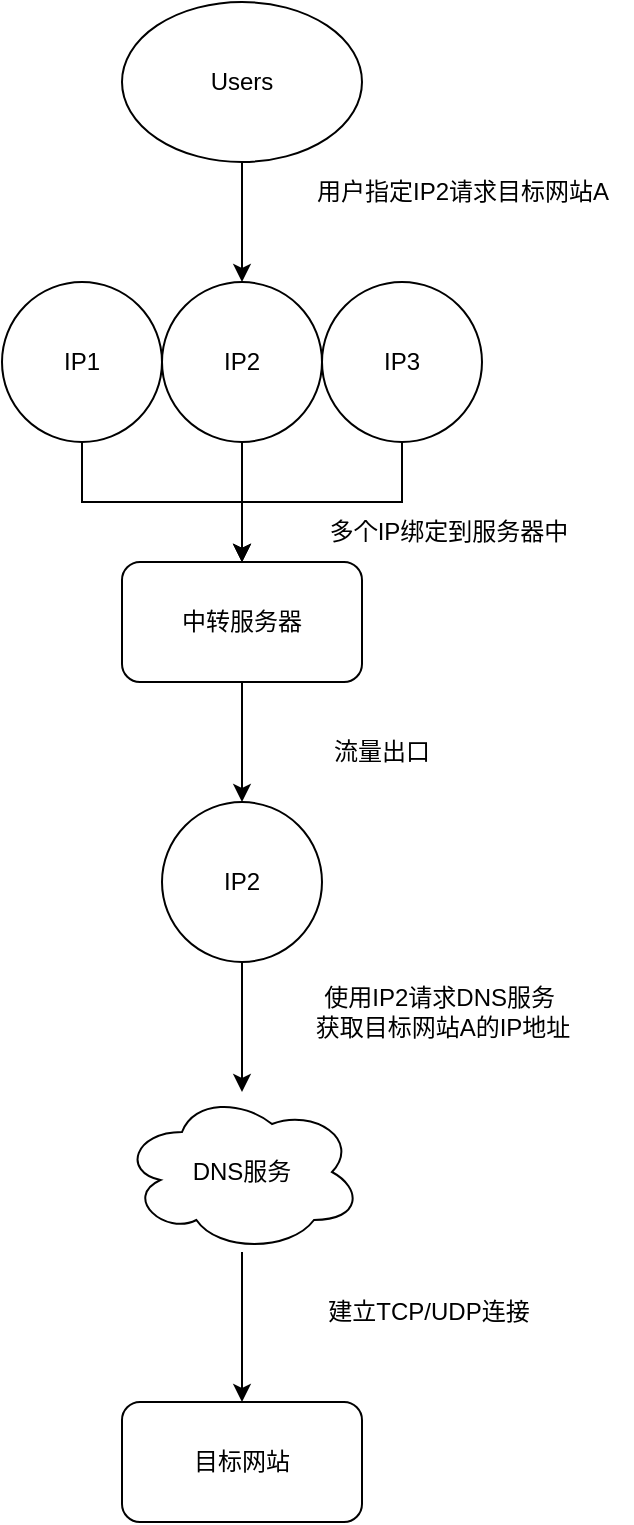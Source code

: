 <mxfile version="22.1.21" type="github">
  <diagram name="第 1 页" id="z21GSrNk0fA5djcfAShw">
    <mxGraphModel dx="1426" dy="793" grid="1" gridSize="10" guides="1" tooltips="1" connect="1" arrows="1" fold="1" page="1" pageScale="1" pageWidth="827" pageHeight="1169" math="0" shadow="0">
      <root>
        <mxCell id="0" />
        <mxCell id="1" parent="0" />
        <mxCell id="KlCUDF6oogM89RWXSskJ-12" style="edgeStyle=orthogonalEdgeStyle;rounded=0;orthogonalLoop=1;jettySize=auto;html=1;entryX=0.5;entryY=0;entryDx=0;entryDy=0;" parent="1" source="KlCUDF6oogM89RWXSskJ-1" target="KlCUDF6oogM89RWXSskJ-5" edge="1">
          <mxGeometry relative="1" as="geometry" />
        </mxCell>
        <mxCell id="KlCUDF6oogM89RWXSskJ-1" value="IP3" style="ellipse;whiteSpace=wrap;html=1;aspect=fixed;" parent="1" vertex="1">
          <mxGeometry x="410" y="180" width="80" height="80" as="geometry" />
        </mxCell>
        <mxCell id="KlCUDF6oogM89RWXSskJ-6" style="edgeStyle=orthogonalEdgeStyle;rounded=0;orthogonalLoop=1;jettySize=auto;html=1;exitX=0.5;exitY=1;exitDx=0;exitDy=0;" parent="1" source="KlCUDF6oogM89RWXSskJ-2" target="KlCUDF6oogM89RWXSskJ-5" edge="1">
          <mxGeometry relative="1" as="geometry" />
        </mxCell>
        <mxCell id="KlCUDF6oogM89RWXSskJ-2" value="IP2" style="ellipse;whiteSpace=wrap;html=1;aspect=fixed;" parent="1" vertex="1">
          <mxGeometry x="330" y="180" width="80" height="80" as="geometry" />
        </mxCell>
        <mxCell id="KlCUDF6oogM89RWXSskJ-13" style="edgeStyle=orthogonalEdgeStyle;rounded=0;orthogonalLoop=1;jettySize=auto;html=1;exitX=0.5;exitY=1;exitDx=0;exitDy=0;entryX=0.5;entryY=0;entryDx=0;entryDy=0;" parent="1" source="KlCUDF6oogM89RWXSskJ-3" target="KlCUDF6oogM89RWXSskJ-5" edge="1">
          <mxGeometry relative="1" as="geometry" />
        </mxCell>
        <mxCell id="KlCUDF6oogM89RWXSskJ-3" value="IP1" style="ellipse;whiteSpace=wrap;html=1;aspect=fixed;" parent="1" vertex="1">
          <mxGeometry x="250" y="180" width="80" height="80" as="geometry" />
        </mxCell>
        <mxCell id="KlCUDF6oogM89RWXSskJ-15" style="edgeStyle=orthogonalEdgeStyle;rounded=0;orthogonalLoop=1;jettySize=auto;html=1;entryX=0.5;entryY=0;entryDx=0;entryDy=0;" parent="1" source="KlCUDF6oogM89RWXSskJ-5" target="KlCUDF6oogM89RWXSskJ-21" edge="1">
          <mxGeometry relative="1" as="geometry">
            <mxPoint x="370" y="440" as="targetPoint" />
          </mxGeometry>
        </mxCell>
        <mxCell id="KlCUDF6oogM89RWXSskJ-5" value="中转服务器" style="rounded=1;whiteSpace=wrap;html=1;" parent="1" vertex="1">
          <mxGeometry x="310" y="320" width="120" height="60" as="geometry" />
        </mxCell>
        <mxCell id="KlCUDF6oogM89RWXSskJ-14" value="多个IP绑定到服务器中" style="text;html=1;align=center;verticalAlign=middle;resizable=0;points=[];autosize=1;strokeColor=none;fillColor=none;" parent="1" vertex="1">
          <mxGeometry x="402.5" y="290" width="140" height="30" as="geometry" />
        </mxCell>
        <mxCell id="KlCUDF6oogM89RWXSskJ-17" style="edgeStyle=orthogonalEdgeStyle;rounded=0;orthogonalLoop=1;jettySize=auto;html=1;" parent="1" source="KlCUDF6oogM89RWXSskJ-16" target="KlCUDF6oogM89RWXSskJ-2" edge="1">
          <mxGeometry relative="1" as="geometry" />
        </mxCell>
        <mxCell id="KlCUDF6oogM89RWXSskJ-16" value="Users" style="ellipse;whiteSpace=wrap;html=1;" parent="1" vertex="1">
          <mxGeometry x="310" y="40" width="120" height="80" as="geometry" />
        </mxCell>
        <mxCell id="KlCUDF6oogM89RWXSskJ-18" value="用户指定IP2请求目标网站A" style="text;html=1;align=center;verticalAlign=middle;resizable=0;points=[];autosize=1;strokeColor=none;fillColor=none;" parent="1" vertex="1">
          <mxGeometry x="395" y="120" width="170" height="30" as="geometry" />
        </mxCell>
        <mxCell id="KlCUDF6oogM89RWXSskJ-19" value="目标网站" style="rounded=1;whiteSpace=wrap;html=1;" parent="1" vertex="1">
          <mxGeometry x="310" y="740" width="120" height="60" as="geometry" />
        </mxCell>
        <mxCell id="KlCUDF6oogM89RWXSskJ-23" style="edgeStyle=orthogonalEdgeStyle;rounded=0;orthogonalLoop=1;jettySize=auto;html=1;" parent="1" source="KlCUDF6oogM89RWXSskJ-21" target="iYOYZlIY4ICLbjAXQdrb-1" edge="1">
          <mxGeometry relative="1" as="geometry">
            <mxPoint x="370" y="580" as="targetPoint" />
          </mxGeometry>
        </mxCell>
        <mxCell id="KlCUDF6oogM89RWXSskJ-21" value="IP2" style="ellipse;whiteSpace=wrap;html=1;aspect=fixed;" parent="1" vertex="1">
          <mxGeometry x="330" y="440" width="80" height="80" as="geometry" />
        </mxCell>
        <mxCell id="KlCUDF6oogM89RWXSskJ-24" value="流量出口" style="text;html=1;strokeColor=none;fillColor=none;align=center;verticalAlign=middle;whiteSpace=wrap;rounded=0;" parent="1" vertex="1">
          <mxGeometry x="410" y="400" width="60" height="30" as="geometry" />
        </mxCell>
        <mxCell id="KlCUDF6oogM89RWXSskJ-25" value="使用IP2请求DNS服务&amp;nbsp;&lt;br&gt;获取目标网站A的IP地址" style="text;html=1;strokeColor=none;fillColor=none;align=center;verticalAlign=middle;whiteSpace=wrap;rounded=0;" parent="1" vertex="1">
          <mxGeometry x="402.5" y="530" width="135" height="30" as="geometry" />
        </mxCell>
        <mxCell id="iYOYZlIY4ICLbjAXQdrb-2" style="edgeStyle=orthogonalEdgeStyle;rounded=0;orthogonalLoop=1;jettySize=auto;html=1;" edge="1" parent="1" source="iYOYZlIY4ICLbjAXQdrb-1" target="KlCUDF6oogM89RWXSskJ-19">
          <mxGeometry relative="1" as="geometry" />
        </mxCell>
        <mxCell id="iYOYZlIY4ICLbjAXQdrb-1" value="DNS服务" style="ellipse;shape=cloud;whiteSpace=wrap;html=1;" vertex="1" parent="1">
          <mxGeometry x="310" y="585" width="120" height="80" as="geometry" />
        </mxCell>
        <mxCell id="iYOYZlIY4ICLbjAXQdrb-3" value="建立TCP/UDP连接" style="text;html=1;align=center;verticalAlign=middle;resizable=0;points=[];autosize=1;strokeColor=none;fillColor=none;" vertex="1" parent="1">
          <mxGeometry x="402.5" y="680" width="120" height="30" as="geometry" />
        </mxCell>
      </root>
    </mxGraphModel>
  </diagram>
</mxfile>
